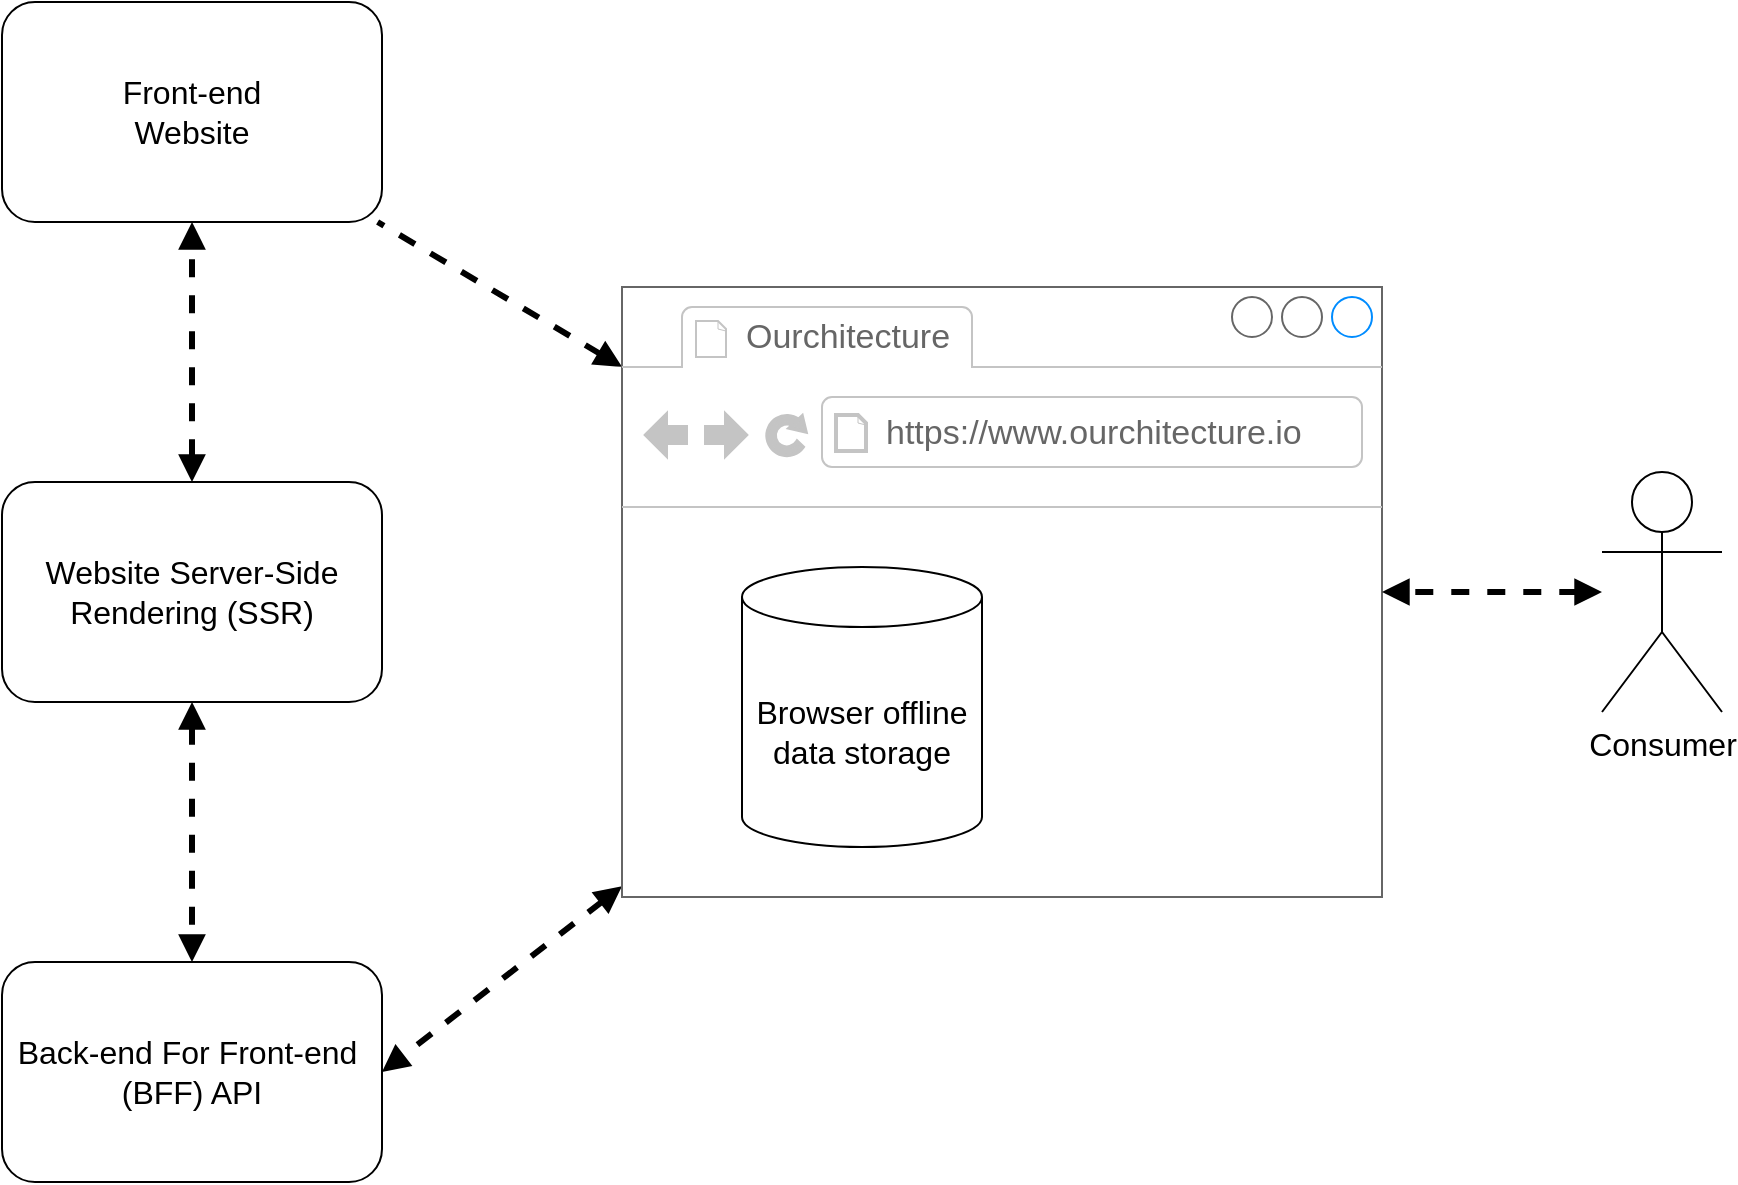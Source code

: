 <mxfile>
    <diagram id="c_1d0xFm4zSnHDSdEgfX" name="Page-1">
        <mxGraphModel dx="1487" dy="771" grid="1" gridSize="10" guides="1" tooltips="1" connect="1" arrows="1" fold="1" page="1" pageScale="1" pageWidth="850" pageHeight="1100" math="0" shadow="0">
            <root>
                <mxCell id="0"/>
                <mxCell id="1" parent="0"/>
                <mxCell id="5" style="edgeStyle=none;html=1;fontSize=16;strokeWidth=3;dashed=1;endArrow=block;endFill=1;startArrow=block;startFill=1;shadow=0;" edge="1" parent="1" source="3" target="2">
                    <mxGeometry relative="1" as="geometry"/>
                </mxCell>
                <mxCell id="7" style="edgeStyle=none;sketch=0;html=1;shadow=0;dashed=1;strokeWidth=3;fontSize=16;startArrow=block;startFill=1;endArrow=block;endFill=1;" edge="1" parent="1" source="3" target="6">
                    <mxGeometry relative="1" as="geometry"/>
                </mxCell>
                <mxCell id="3" value="Website Server-Side Rendering (SSR)" style="rounded=1;whiteSpace=wrap;html=1;fontSize=16;" vertex="1" parent="1">
                    <mxGeometry x="130" y="400" width="190" height="110" as="geometry"/>
                </mxCell>
                <mxCell id="2" value="Front-end&lt;br style=&quot;font-size: 16px;&quot;&gt;Website" style="rounded=1;whiteSpace=wrap;html=1;fontSize=16;" vertex="1" parent="1">
                    <mxGeometry x="130" y="160" width="190" height="110" as="geometry"/>
                </mxCell>
                <mxCell id="6" value="Back-end For Front-end&amp;nbsp; (BFF) API" style="rounded=1;whiteSpace=wrap;html=1;fontSize=16;" vertex="1" parent="1">
                    <mxGeometry x="130" y="640" width="190" height="110" as="geometry"/>
                </mxCell>
                <mxCell id="16" value="" style="edgeStyle=none;sketch=0;html=1;shadow=0;dashed=1;strokeWidth=3;fontSize=16;startArrow=block;startFill=1;endArrow=none;endFill=0;" edge="1" parent="1" source="9" target="2">
                    <mxGeometry relative="1" as="geometry"/>
                </mxCell>
                <mxCell id="18" style="edgeStyle=none;sketch=0;html=1;entryX=1;entryY=0.5;entryDx=0;entryDy=0;shadow=0;dashed=1;strokeWidth=3;fontSize=16;startArrow=block;startFill=1;endArrow=block;endFill=1;" edge="1" parent="1" source="9" target="6">
                    <mxGeometry relative="1" as="geometry"/>
                </mxCell>
                <mxCell id="9" value="" style="strokeWidth=1;shadow=0;dashed=0;align=center;html=1;shape=mxgraph.mockup.containers.browserWindow;rSize=0;strokeColor=#666666;strokeColor2=#008cff;strokeColor3=#c4c4c4;mainText=,;recursiveResize=0;fontSize=16;" vertex="1" parent="1">
                    <mxGeometry x="440" y="302.5" width="380" height="305" as="geometry"/>
                </mxCell>
                <mxCell id="10" value="Ourchitecture" style="strokeWidth=1;shadow=0;dashed=0;align=center;html=1;shape=mxgraph.mockup.containers.anchor;fontSize=17;fontColor=#666666;align=left;" vertex="1" parent="9">
                    <mxGeometry x="60" y="12" width="110" height="26" as="geometry"/>
                </mxCell>
                <mxCell id="11" value="https://www.ourchitecture.io" style="strokeWidth=1;shadow=0;dashed=0;align=center;html=1;shape=mxgraph.mockup.containers.anchor;rSize=0;fontSize=17;fontColor=#666666;align=left;" vertex="1" parent="9">
                    <mxGeometry x="130" y="60" width="250" height="26" as="geometry"/>
                </mxCell>
                <mxCell id="8" value="Browser offline data storage" style="shape=cylinder3;whiteSpace=wrap;html=1;boundedLbl=1;backgroundOutline=1;size=15;fontSize=16;" vertex="1" parent="9">
                    <mxGeometry x="60" y="140" width="120" height="140" as="geometry"/>
                </mxCell>
                <mxCell id="17" style="edgeStyle=none;sketch=0;html=1;shadow=0;dashed=1;strokeWidth=3;fontSize=16;startArrow=block;startFill=1;endArrow=block;endFill=1;" edge="1" parent="1" source="15" target="9">
                    <mxGeometry relative="1" as="geometry"/>
                </mxCell>
                <mxCell id="15" value="Consumer" style="shape=umlActor;verticalLabelPosition=bottom;verticalAlign=top;html=1;outlineConnect=0;fontSize=16;" vertex="1" parent="1">
                    <mxGeometry x="930" y="395" width="60" height="120" as="geometry"/>
                </mxCell>
            </root>
        </mxGraphModel>
    </diagram>
</mxfile>
